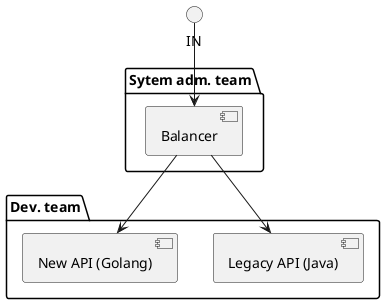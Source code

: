 @startuml
'https://plantuml.com/component-diagram

package "Sytem adm. team" {
    [Balancer]
}

package "Dev. team" {
    [Legacy API (Java)]
    [New API (Golang)]
}

IN --> Balancer
[Balancer] --> [Legacy API (Java)]
[Balancer] --> [New API (Golang)]
@enduml